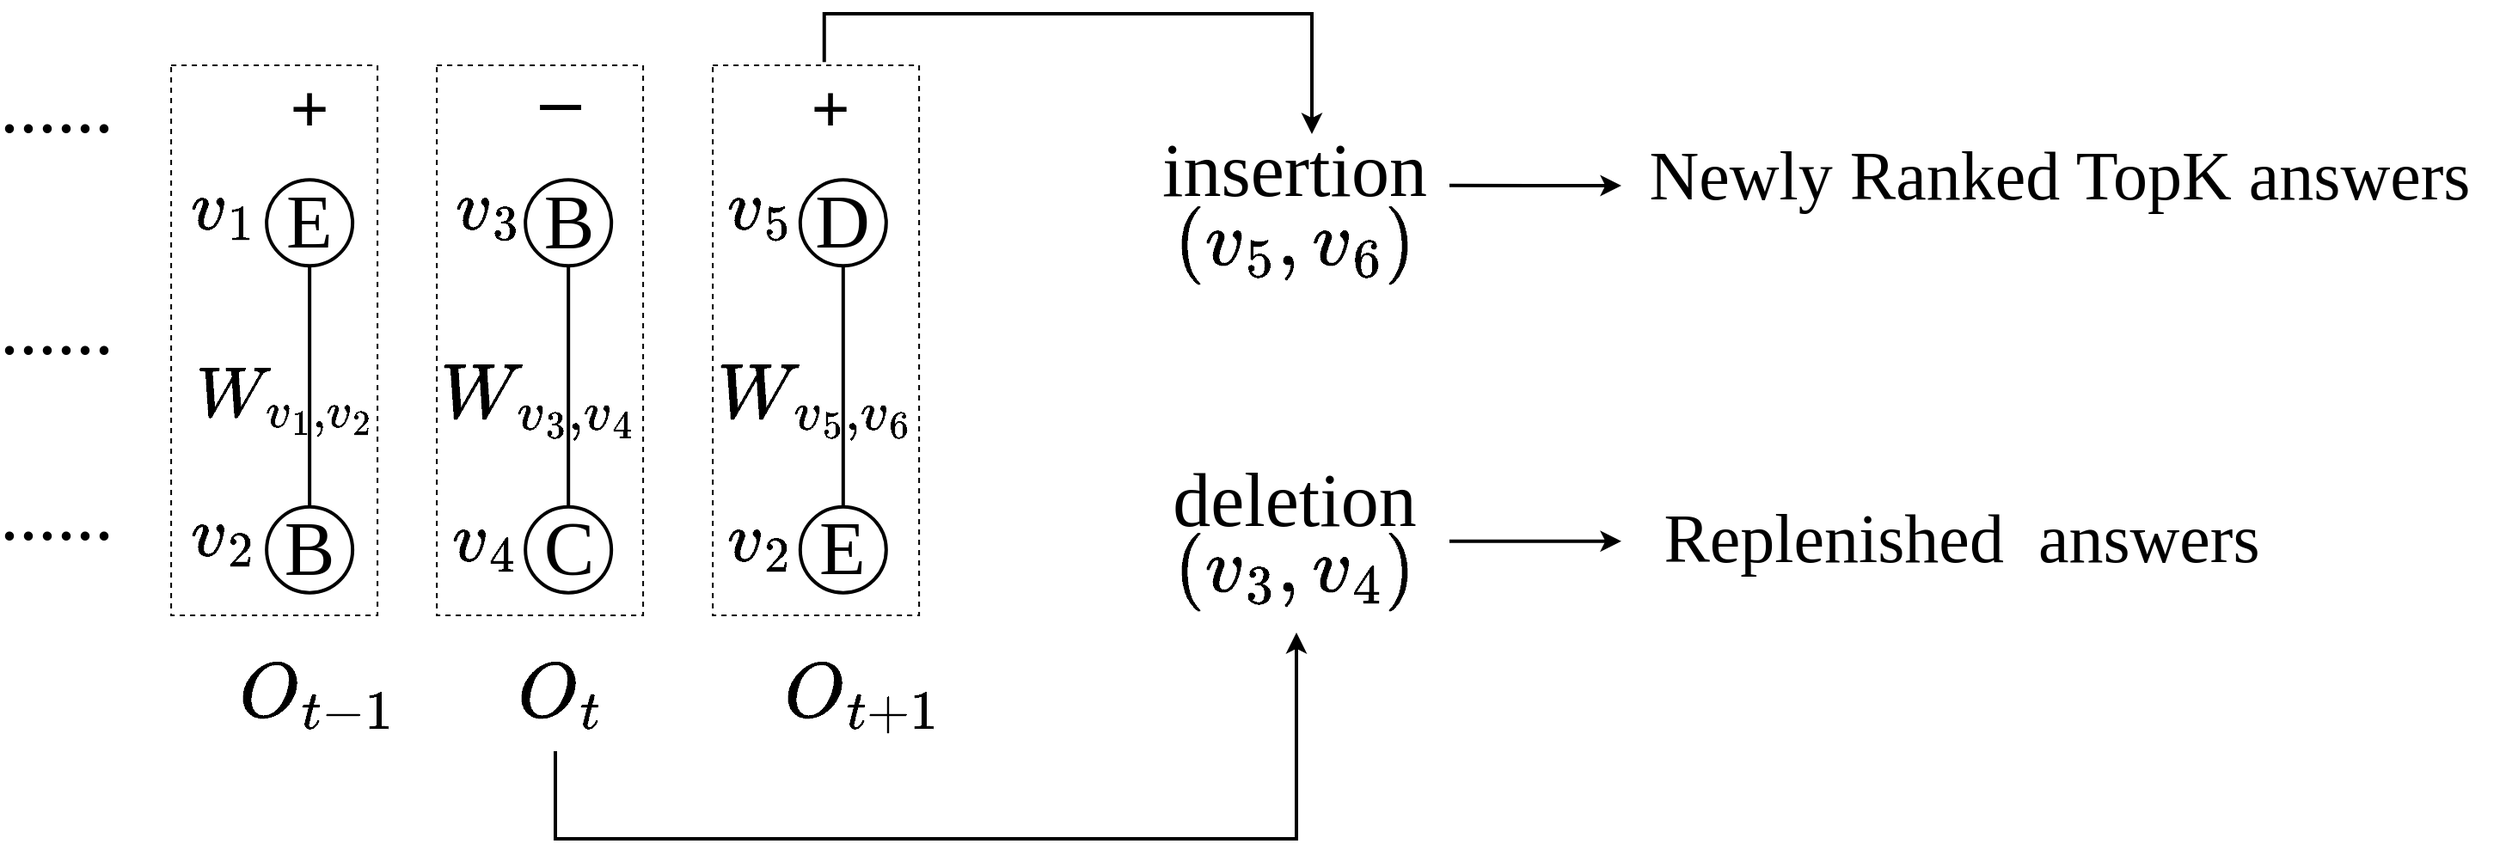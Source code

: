 <mxfile version="22.1.4" type="github">
  <diagram name="第 1 页" id="yNpOiWvQIqk7lrjXULh-">
    <mxGraphModel dx="2390" dy="1327" grid="1" gridSize="10" guides="1" tooltips="1" connect="1" arrows="1" fold="1" page="1" pageScale="1" pageWidth="2339" pageHeight="3300" math="1" shadow="0">
      <root>
        <mxCell id="0" />
        <mxCell id="1" parent="0" />
        <mxCell id="RO7L211PAKiRPaYpDe8s-24" value="" style="rounded=0;whiteSpace=wrap;html=1;fillColor=none;dashed=1;" parent="1" vertex="1">
          <mxGeometry x="376.55" y="650" width="120" height="320" as="geometry" />
        </mxCell>
        <mxCell id="RFllEehOtCFyuf5omVys-12" value="E" style="ellipse;whiteSpace=wrap;html=1;aspect=fixed;strokeWidth=2;fontFamily=Times New Roman;container=0;fontSize=44;" parent="1" vertex="1">
          <mxGeometry x="432.069" y="716.602" width="50" height="50" as="geometry" />
        </mxCell>
        <mxCell id="RFllEehOtCFyuf5omVys-16" value="B" style="ellipse;whiteSpace=wrap;html=1;aspect=fixed;strokeWidth=2;fontFamily=Times New Roman;container=0;fontSize=44;" parent="1" vertex="1">
          <mxGeometry x="432.069" y="906.834" width="50" height="50" as="geometry" />
        </mxCell>
        <mxCell id="RFllEehOtCFyuf5omVys-17" style="edgeStyle=orthogonalEdgeStyle;rounded=0;orthogonalLoop=1;jettySize=auto;html=1;exitX=0.5;exitY=1;exitDx=0;exitDy=0;entryX=0.5;entryY=0;entryDx=0;entryDy=0;endArrow=none;endFill=0;strokeWidth=2;fontFamily=Times New Roman;fontSize=44;" parent="1" source="RFllEehOtCFyuf5omVys-12" target="RFllEehOtCFyuf5omVys-16" edge="1">
          <mxGeometry relative="1" as="geometry" />
        </mxCell>
        <mxCell id="RFllEehOtCFyuf5omVys-20" value="$$W_{v_1,v_2}$$" style="text;html=1;strokeColor=none;fillColor=none;align=center;verticalAlign=middle;whiteSpace=wrap;rounded=0;fontFamily=Times New Roman;container=0;fontSize=40;" parent="1" vertex="1">
          <mxGeometry x="396.9" y="819.035" width="93.103" height="43.9" as="geometry" />
        </mxCell>
        <mxCell id="RFllEehOtCFyuf5omVys-22" value="B" style="ellipse;whiteSpace=wrap;html=1;aspect=fixed;strokeWidth=2;fontFamily=Times New Roman;container=0;fontSize=44;" parent="1" vertex="1">
          <mxGeometry x="582.586" y="716.602" width="50" height="50" as="geometry" />
        </mxCell>
        <mxCell id="RFllEehOtCFyuf5omVys-23" value="C" style="ellipse;whiteSpace=wrap;html=1;aspect=fixed;strokeWidth=2;fontFamily=Times New Roman;container=0;fontSize=44;" parent="1" vertex="1">
          <mxGeometry x="582.586" y="906.834" width="50" height="50" as="geometry" />
        </mxCell>
        <mxCell id="RFllEehOtCFyuf5omVys-21" style="edgeStyle=orthogonalEdgeStyle;rounded=0;orthogonalLoop=1;jettySize=auto;html=1;exitX=0.5;exitY=1;exitDx=0;exitDy=0;entryX=0.5;entryY=0;entryDx=0;entryDy=0;endArrow=none;endFill=0;strokeWidth=2;fontFamily=Times New Roman;fontSize=44;" parent="1" source="RFllEehOtCFyuf5omVys-22" target="RFllEehOtCFyuf5omVys-23" edge="1">
          <mxGeometry relative="1" as="geometry" />
        </mxCell>
        <mxCell id="RFllEehOtCFyuf5omVys-24" value="$$W_{v_3,v_4}$$" style="text;html=1;strokeColor=none;fillColor=none;align=center;verticalAlign=middle;whiteSpace=wrap;rounded=0;fontFamily=Times New Roman;container=0;fontSize=44;" parent="1" vertex="1">
          <mxGeometry x="543.997" y="819.035" width="93.103" height="43.9" as="geometry" />
        </mxCell>
        <mxCell id="RFllEehOtCFyuf5omVys-30" value="D" style="ellipse;whiteSpace=wrap;html=1;aspect=fixed;strokeWidth=2;fontFamily=Times New Roman;container=0;fontSize=44;" parent="1" vertex="1">
          <mxGeometry x="742.414" y="716.602" width="50" height="50" as="geometry" />
        </mxCell>
        <mxCell id="RFllEehOtCFyuf5omVys-31" value="E" style="ellipse;whiteSpace=wrap;html=1;aspect=fixed;strokeWidth=2;fontFamily=Times New Roman;container=0;fontSize=44;" parent="1" vertex="1">
          <mxGeometry x="742.414" y="906.834" width="50" height="50" as="geometry" />
        </mxCell>
        <mxCell id="RFllEehOtCFyuf5omVys-29" style="edgeStyle=orthogonalEdgeStyle;rounded=0;orthogonalLoop=1;jettySize=auto;html=1;exitX=0.5;exitY=1;exitDx=0;exitDy=0;entryX=0.5;entryY=0;entryDx=0;entryDy=0;endArrow=none;endFill=0;strokeWidth=2;fontFamily=Times New Roman;fontSize=44;" parent="1" source="RFllEehOtCFyuf5omVys-30" target="RFllEehOtCFyuf5omVys-31" edge="1">
          <mxGeometry relative="1" as="geometry" />
        </mxCell>
        <mxCell id="RFllEehOtCFyuf5omVys-32" value="$$W_{v_5,v_6}$$" style="text;html=1;strokeColor=none;fillColor=none;align=center;verticalAlign=middle;whiteSpace=wrap;rounded=0;fontFamily=Times New Roman;container=0;fontSize=44;" parent="1" vertex="1">
          <mxGeometry x="705.005" y="819.035" width="93.103" height="43.9" as="geometry" />
        </mxCell>
        <mxCell id="RFllEehOtCFyuf5omVys-35" value="$$O_{t+1}$$" style="text;html=1;strokeColor=none;fillColor=none;align=center;verticalAlign=middle;whiteSpace=wrap;rounded=0;fontFamily=Times New Roman;fontSize=44;" parent="1" vertex="1">
          <mxGeometry x="748.88" y="1000" width="60" height="30" as="geometry" />
        </mxCell>
        <mxCell id="RFllEehOtCFyuf5omVys-36" value="$$O_{t}$$" style="text;html=1;strokeColor=none;fillColor=none;align=center;verticalAlign=middle;whiteSpace=wrap;rounded=0;fontFamily=Times New Roman;fontSize=44;" parent="1" vertex="1">
          <mxGeometry x="572.59" y="1000" width="60" height="30" as="geometry" />
        </mxCell>
        <mxCell id="RFllEehOtCFyuf5omVys-37" value="$$O_{t-1}$$" style="text;html=1;strokeColor=none;fillColor=none;align=center;verticalAlign=middle;whiteSpace=wrap;rounded=0;fontFamily=Times New Roman;fontSize=44;" parent="1" vertex="1">
          <mxGeometry x="432.07" y="1000" width="60" height="30" as="geometry" />
        </mxCell>
        <mxCell id="RFllEehOtCFyuf5omVys-41" value="&lt;font style=&quot;font-size: 44px;&quot; face=&quot;Times New Roman&quot;&gt;......&lt;/font&gt;" style="text;html=1;strokeColor=none;fillColor=none;align=center;verticalAlign=middle;whiteSpace=wrap;rounded=0;" parent="1" vertex="1">
          <mxGeometry x="280" y="789.03" width="60" height="30" as="geometry" />
        </mxCell>
        <mxCell id="RFllEehOtCFyuf5omVys-42" value="&lt;font style=&quot;font-size: 44px;&quot; face=&quot;Times New Roman&quot;&gt;......&lt;/font&gt;" style="text;html=1;strokeColor=none;fillColor=none;align=center;verticalAlign=middle;whiteSpace=wrap;rounded=0;" parent="1" vertex="1">
          <mxGeometry x="280" y="896.83" width="60" height="30" as="geometry" />
        </mxCell>
        <mxCell id="RFllEehOtCFyuf5omVys-59" value="" style="group" parent="1" vertex="1" connectable="0">
          <mxGeometry x="1000" y="696.6" width="60" height="70" as="geometry" />
        </mxCell>
        <mxCell id="RFllEehOtCFyuf5omVys-48" value="&lt;font style=&quot;font-size: 44px;&quot; face=&quot;Times New Roman&quot;&gt;insertion&lt;/font&gt;" style="text;html=1;strokeColor=none;fillColor=none;align=center;verticalAlign=middle;whiteSpace=wrap;rounded=0;" parent="RFllEehOtCFyuf5omVys-59" vertex="1">
          <mxGeometry width="60" height="30" as="geometry" />
        </mxCell>
        <mxCell id="RFllEehOtCFyuf5omVys-49" value="&lt;font style=&quot;font-size: 44px;&quot; face=&quot;Times New Roman&quot;&gt;$$(v_5,v_6)$$&lt;/font&gt;" style="text;html=1;strokeColor=none;fillColor=none;align=center;verticalAlign=middle;whiteSpace=wrap;rounded=0;" parent="RFllEehOtCFyuf5omVys-59" vertex="1">
          <mxGeometry y="40" width="60" height="30" as="geometry" />
        </mxCell>
        <mxCell id="RFllEehOtCFyuf5omVys-52" value="&lt;font style=&quot;font-size: 44px;&quot; face=&quot;Times New Roman&quot;&gt;deletion&lt;/font&gt;" style="text;html=1;strokeColor=none;fillColor=none;align=center;verticalAlign=middle;whiteSpace=wrap;rounded=0;container=0;" parent="1" vertex="1">
          <mxGeometry x="1000" y="888.53" width="60" height="30" as="geometry" />
        </mxCell>
        <mxCell id="RFllEehOtCFyuf5omVys-53" value="&lt;font style=&quot;font-size: 44px;&quot; face=&quot;Times New Roman&quot;&gt;$$(v_3,v_4)$$&lt;/font&gt;" style="text;html=1;strokeColor=none;fillColor=none;align=center;verticalAlign=middle;whiteSpace=wrap;rounded=0;container=0;" parent="1" vertex="1">
          <mxGeometry x="1000" y="926.83" width="60" height="30" as="geometry" />
        </mxCell>
        <mxCell id="RFllEehOtCFyuf5omVys-65" value="" style="endArrow=classic;html=1;rounded=0;edgeStyle=orthogonalEdgeStyle;strokeWidth=2;" parent="1" edge="1">
          <mxGeometry width="50" height="50" relative="1" as="geometry">
            <mxPoint x="600" y="1049" as="sourcePoint" />
            <mxPoint x="1031" y="980" as="targetPoint" />
            <Array as="points">
              <mxPoint x="600" y="1049" />
              <mxPoint x="600" y="1100" />
              <mxPoint x="1031" y="1100" />
            </Array>
          </mxGeometry>
        </mxCell>
        <mxCell id="RFllEehOtCFyuf5omVys-66" value="&lt;font style=&quot;font-size: 40px;&quot;&gt;Newly Ranked TopK answers&amp;nbsp;&lt;/font&gt;" style="text;html=1;strokeColor=none;fillColor=none;align=center;verticalAlign=middle;whiteSpace=wrap;rounded=0;fontFamily=Times New Roman;" parent="1" vertex="1">
          <mxGeometry x="1230" y="696.6" width="500" height="34" as="geometry" />
        </mxCell>
        <mxCell id="2nz0odJnfSWqx3YoXZLA-11" value="" style="endArrow=classic;html=1;rounded=0;strokeWidth=2;" parent="1" edge="1">
          <mxGeometry width="50" height="50" relative="1" as="geometry">
            <mxPoint x="1120" y="719.88" as="sourcePoint" />
            <mxPoint x="1220" y="720.01" as="targetPoint" />
          </mxGeometry>
        </mxCell>
        <mxCell id="RO7L211PAKiRPaYpDe8s-2" value="&lt;font style=&quot;font-size: 40px;&quot; face=&quot;Times New Roman&quot;&gt;$$v_1$$&lt;/font&gt;" style="text;html=1;strokeColor=none;fillColor=none;align=center;verticalAlign=middle;whiteSpace=wrap;rounded=0;" parent="1" vertex="1">
          <mxGeometry x="376.55" y="716.6" width="60" height="30" as="geometry" />
        </mxCell>
        <mxCell id="RO7L211PAKiRPaYpDe8s-3" value="$$v_2$$" style="text;html=1;strokeColor=none;fillColor=none;align=center;verticalAlign=middle;whiteSpace=wrap;rounded=0;fontFamily=Times New Roman;fontSize=40;" parent="1" vertex="1">
          <mxGeometry x="376.55" y="906.83" width="60" height="30" as="geometry" />
        </mxCell>
        <mxCell id="RO7L211PAKiRPaYpDe8s-4" value="$$v_3$$" style="text;html=1;strokeColor=none;fillColor=none;align=center;verticalAlign=middle;whiteSpace=wrap;rounded=0;fontFamily=Times New Roman;fontSize=40;" parent="1" vertex="1">
          <mxGeometry x="531.05" y="716.6" width="60" height="30" as="geometry" />
        </mxCell>
        <mxCell id="RO7L211PAKiRPaYpDe8s-5" value="$$v_4$$" style="text;html=1;strokeColor=none;fillColor=none;align=center;verticalAlign=middle;whiteSpace=wrap;rounded=0;fontFamily=Times New Roman;fontSize=40;" parent="1" vertex="1">
          <mxGeometry x="529.05" y="910" width="60" height="30" as="geometry" />
        </mxCell>
        <mxCell id="RO7L211PAKiRPaYpDe8s-6" value="$$v_5$$" style="text;html=1;strokeColor=none;fillColor=none;align=center;verticalAlign=middle;whiteSpace=wrap;rounded=0;fontFamily=Times New Roman;fontSize=40;" parent="1" vertex="1">
          <mxGeometry x="688.88" y="716.6" width="60" height="30" as="geometry" />
        </mxCell>
        <mxCell id="RO7L211PAKiRPaYpDe8s-7" value="$$v_2$$" style="text;html=1;strokeColor=none;fillColor=none;align=center;verticalAlign=middle;whiteSpace=wrap;rounded=0;fontFamily=Times New Roman;fontSize=40;" parent="1" vertex="1">
          <mxGeometry x="688.88" y="910" width="60" height="30" as="geometry" />
        </mxCell>
        <mxCell id="RO7L211PAKiRPaYpDe8s-10" value="&lt;h2 style=&quot;box-sizing: border-box; outline: 0px; margin: 24px 0px 8px; padding: 0px; font-family: &amp;quot;PingFang SC&amp;quot;, &amp;quot;Microsoft YaHei&amp;quot;, SimHei, Arial, SimSun; font-size: 22px; color: rgb(79, 79, 79); line-height: 32px; overflow-wrap: break-word; text-align: start; background-color: rgb(255, 255, 255);&quot;&gt;&lt;span style=&quot;box-sizing: border-box; outline: 0px; margin: 24px 0px 8px; padding: 0px; color: rgb(243, 59, 69); overflow-wrap: break-word;&quot;&gt;&lt;/span&gt;&lt;/h2&gt;" style="text;html=1;strokeColor=none;fillColor=none;align=center;verticalAlign=middle;whiteSpace=wrap;rounded=0;" parent="1" vertex="1">
          <mxGeometry x="410" y="620" width="60" height="30" as="geometry" />
        </mxCell>
        <mxCell id="RO7L211PAKiRPaYpDe8s-16" value="&lt;font style=&quot;font-size: 40px;&quot; face=&quot;Times New Roman&quot;&gt;+&lt;/font&gt;" style="text;html=1;strokeColor=none;fillColor=none;align=center;verticalAlign=middle;whiteSpace=wrap;rounded=0;fontStyle=1" parent="1" vertex="1">
          <mxGeometry x="427.07" y="660" width="60" height="30" as="geometry" />
        </mxCell>
        <mxCell id="RO7L211PAKiRPaYpDe8s-20" value="" style="endArrow=none;html=1;rounded=0;fontFamily=Times New Roman;fontSize=40;endFill=0;strokeWidth=3;" parent="1" edge="1">
          <mxGeometry width="50" height="50" relative="1" as="geometry">
            <mxPoint x="591.05" y="674.5" as="sourcePoint" />
            <mxPoint x="615" y="674.5" as="targetPoint" />
          </mxGeometry>
        </mxCell>
        <mxCell id="RO7L211PAKiRPaYpDe8s-23" value="&lt;font style=&quot;font-size: 40px;&quot; face=&quot;Times New Roman&quot;&gt;+&lt;/font&gt;" style="text;html=1;strokeColor=none;fillColor=none;align=center;verticalAlign=middle;whiteSpace=wrap;rounded=0;fontStyle=1" parent="1" vertex="1">
          <mxGeometry x="730" y="660" width="60" height="30" as="geometry" />
        </mxCell>
        <mxCell id="RO7L211PAKiRPaYpDe8s-26" value="" style="rounded=0;whiteSpace=wrap;html=1;fillColor=none;dashed=1;" parent="1" vertex="1">
          <mxGeometry x="531.05" y="650" width="120" height="320" as="geometry" />
        </mxCell>
        <mxCell id="RO7L211PAKiRPaYpDe8s-27" value="" style="rounded=0;whiteSpace=wrap;html=1;fillColor=none;dashed=1;" parent="1" vertex="1">
          <mxGeometry x="691.56" y="650" width="120" height="320" as="geometry" />
        </mxCell>
        <mxCell id="RO7L211PAKiRPaYpDe8s-30" value="&lt;font style=&quot;font-size: 40px;&quot;&gt;Replenished&amp;nbsp; answers&amp;nbsp;&lt;/font&gt;" style="text;html=1;strokeColor=none;fillColor=none;align=center;verticalAlign=middle;whiteSpace=wrap;rounded=0;fontFamily=Times New Roman;" parent="1" vertex="1">
          <mxGeometry x="1188" y="913.42" width="470" height="23.17" as="geometry" />
        </mxCell>
        <mxCell id="RO7L211PAKiRPaYpDe8s-36" value="" style="endArrow=classic;html=1;rounded=0;exitX=0.66;exitY=-0.006;exitDx=0;exitDy=0;exitPerimeter=0;edgeStyle=elbowEdgeStyle;elbow=vertical;strokeWidth=2;" parent="1" edge="1">
          <mxGeometry width="50" height="50" relative="1" as="geometry">
            <mxPoint x="756.38" y="648.08" as="sourcePoint" />
            <mxPoint x="1040" y="690" as="targetPoint" />
            <Array as="points">
              <mxPoint x="895.62" y="620" />
            </Array>
          </mxGeometry>
        </mxCell>
        <mxCell id="RO7L211PAKiRPaYpDe8s-37" value="" style="endArrow=classic;html=1;rounded=0;strokeWidth=2;" parent="1" edge="1">
          <mxGeometry width="50" height="50" relative="1" as="geometry">
            <mxPoint x="1120" y="926.83" as="sourcePoint" />
            <mxPoint x="1220" y="926.83" as="targetPoint" />
          </mxGeometry>
        </mxCell>
        <mxCell id="V5f1bt5WQAJxFRKk5itd-1" value="&lt;font style=&quot;font-size: 44px;&quot; face=&quot;Times New Roman&quot;&gt;......&lt;/font&gt;" style="text;html=1;strokeColor=none;fillColor=none;align=center;verticalAlign=middle;whiteSpace=wrap;rounded=0;" vertex="1" parent="1">
          <mxGeometry x="280" y="660" width="60" height="30" as="geometry" />
        </mxCell>
      </root>
    </mxGraphModel>
  </diagram>
</mxfile>
